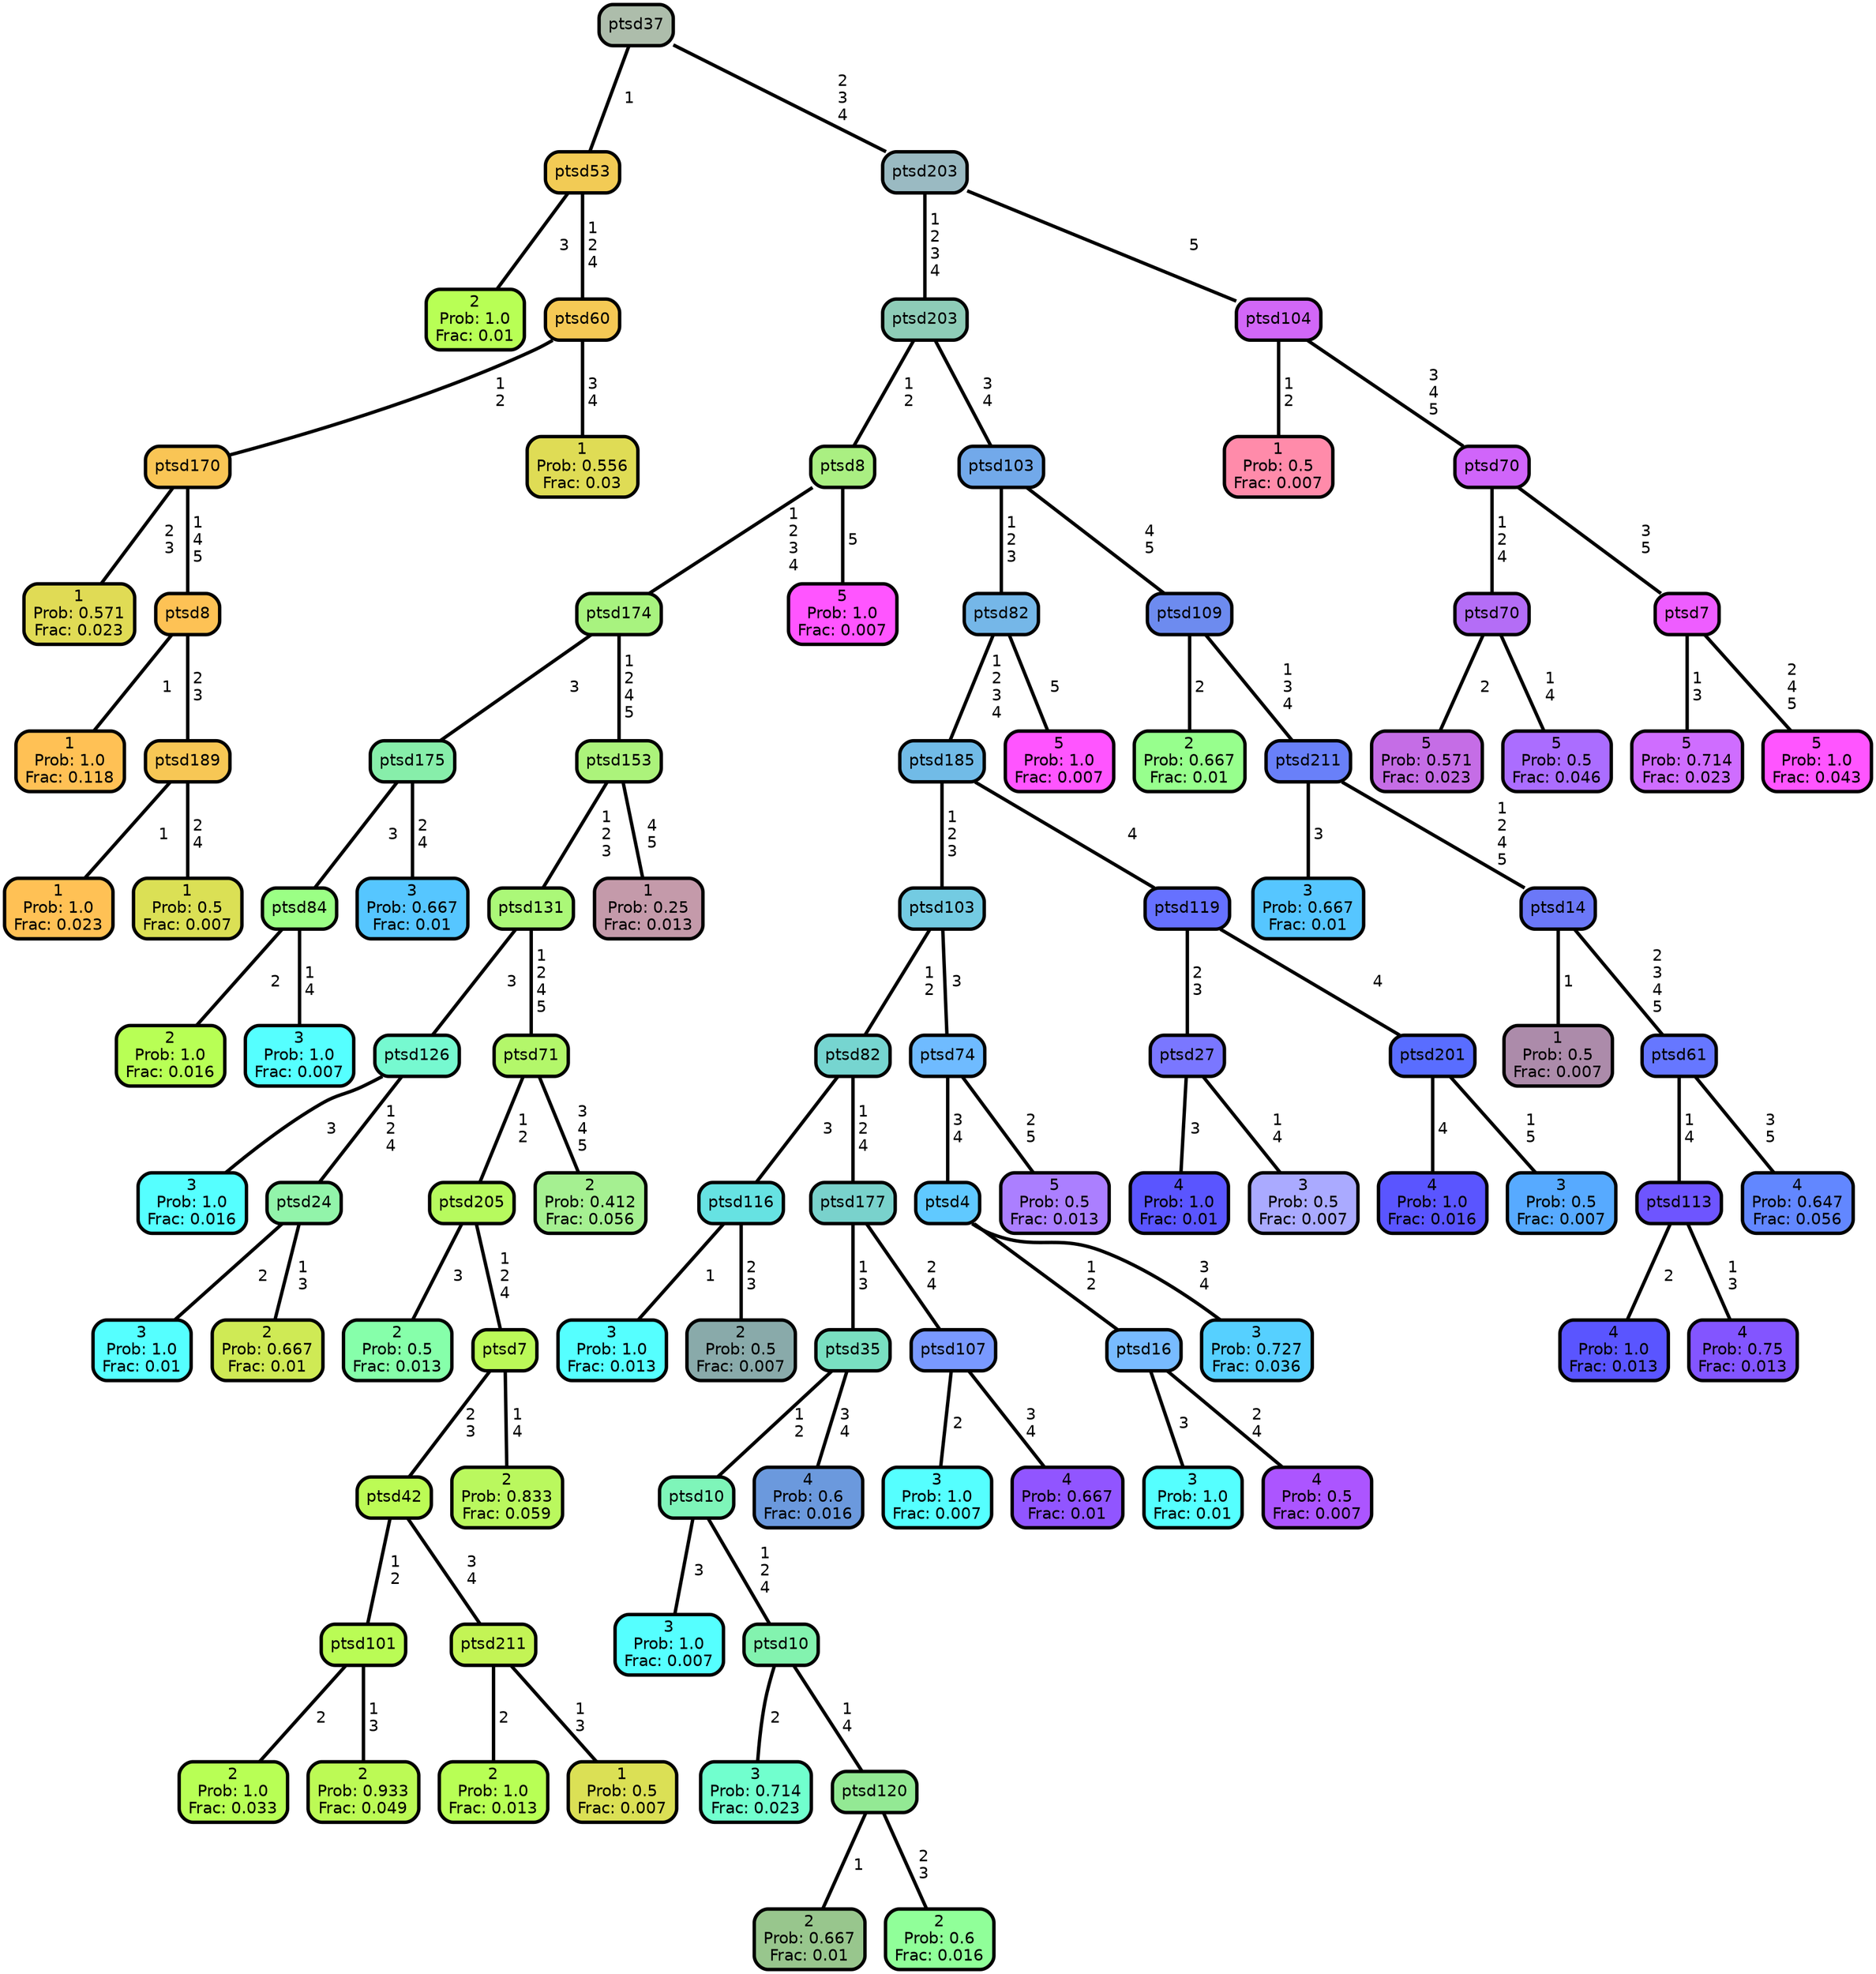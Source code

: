 graph Tree {
node [shape=box, style="filled, rounded",color="black",penwidth="3",fontcolor="black",                 fontname=helvetica] ;
graph [ranksep="0 equally", splines=straight,                 bgcolor=transparent, dpi=200] ;
edge [fontname=helvetica, color=black] ;
0 [label="2
Prob: 1.0
Frac: 0.01", fillcolor="#b8ff55"] ;
1 [label="ptsd53", fillcolor="#f2cb55"] ;
2 [label="1
Prob: 0.571
Frac: 0.023", fillcolor="#e0db55"] ;
3 [label="ptsd170", fillcolor="#f9c555"] ;
4 [label="1
Prob: 1.0
Frac: 0.118", fillcolor="#ffc155"] ;
5 [label="ptsd8", fillcolor="#fdc255"] ;
6 [label="1
Prob: 1.0
Frac: 0.023", fillcolor="#ffc155"] ;
7 [label="ptsd189", fillcolor="#f7c755"] ;
8 [label="1
Prob: 0.5
Frac: 0.007", fillcolor="#dbe055"] ;
9 [label="ptsd60", fillcolor="#f5c955"] ;
10 [label="1
Prob: 0.556
Frac: 0.03", fillcolor="#dfdc55"] ;
11 [label="ptsd37", fillcolor="#adbdab"] ;
12 [label="2
Prob: 1.0
Frac: 0.016", fillcolor="#b8ff55"] ;
13 [label="ptsd84", fillcolor="#9bff85"] ;
14 [label="3
Prob: 1.0
Frac: 0.007", fillcolor="#55ffff"] ;
15 [label="ptsd175", fillcolor="#87eeaa"] ;
16 [label="3
Prob: 0.667
Frac: 0.01", fillcolor="#56c6ff"] ;
17 [label="ptsd174", fillcolor="#a8f37f"] ;
18 [label="3
Prob: 1.0
Frac: 0.016", fillcolor="#55ffff"] ;
19 [label="ptsd126", fillcolor="#76f9d0"] ;
20 [label="3
Prob: 1.0
Frac: 0.01", fillcolor="#55ffff"] ;
21 [label="ptsd24", fillcolor="#92f4aa"] ;
22 [label="2
Prob: 0.667
Frac: 0.01", fillcolor="#cfea55"] ;
23 [label="ptsd131", fillcolor="#abf878"] ;
24 [label="2
Prob: 0.5
Frac: 0.013", fillcolor="#86ffaa"] ;
25 [label="ptsd205", fillcolor="#b7fa5e"] ;
26 [label="2
Prob: 1.0
Frac: 0.033", fillcolor="#b8ff55"] ;
27 [label="ptsd101", fillcolor="#bafc55"] ;
28 [label="2
Prob: 0.933
Frac: 0.049", fillcolor="#bcfa55"] ;
29 [label="ptsd42", fillcolor="#bcfb55"] ;
30 [label="2
Prob: 1.0
Frac: 0.013", fillcolor="#b8ff55"] ;
31 [label="ptsd211", fillcolor="#c3f455"] ;
32 [label="1
Prob: 0.5
Frac: 0.007", fillcolor="#dbe055"] ;
33 [label="ptsd7", fillcolor="#bbf958"] ;
34 [label="2
Prob: 0.833
Frac: 0.059", fillcolor="#baf85e"] ;
35 [label="ptsd71", fillcolor="#b3f76a"] ;
36 [label="2
Prob: 0.412
Frac: 0.056", fillcolor="#a5f091"] ;
37 [label="ptsd153", fillcolor="#acf37b"] ;
38 [label="1
Prob: 0.25
Frac: 0.013", fillcolor="#c49aaa"] ;
39 [label="ptsd8", fillcolor="#aaef82"] ;
40 [label="5
Prob: 1.0
Frac: 0.007", fillcolor="#ff55ff"] ;
41 [label="ptsd203", fillcolor="#8eccb7"] ;
42 [label="3
Prob: 1.0
Frac: 0.013", fillcolor="#55ffff"] ;
43 [label="ptsd116", fillcolor="#66e2e2"] ;
44 [label="2
Prob: 0.5
Frac: 0.007", fillcolor="#89aaaa"] ;
45 [label="ptsd82", fillcolor="#76d5d0"] ;
46 [label="3
Prob: 1.0
Frac: 0.007", fillcolor="#55ffff"] ;
47 [label="ptsd10", fillcolor="#7ef5b9"] ;
48 [label="3
Prob: 0.714
Frac: 0.023", fillcolor="#71ffce"] ;
49 [label="ptsd10", fillcolor="#83f3af"] ;
50 [label="2
Prob: 0.667
Frac: 0.01", fillcolor="#98c68d"] ;
51 [label="ptsd120", fillcolor="#93e994"] ;
52 [label="2
Prob: 0.6
Frac: 0.016", fillcolor="#90ff99"] ;
53 [label="ptsd35", fillcolor="#79e0c1"] ;
54 [label="4
Prob: 0.6
Frac: 0.016", fillcolor="#6b99dd"] ;
55 [label="ptsd177", fillcolor="#79d2cc"] ;
56 [label="3
Prob: 1.0
Frac: 0.007", fillcolor="#55ffff"] ;
57 [label="ptsd107", fillcolor="#7999ff"] ;
58 [label="4
Prob: 0.667
Frac: 0.01", fillcolor="#9155ff"] ;
59 [label="ptsd103", fillcolor="#73cbe2"] ;
60 [label="3
Prob: 1.0
Frac: 0.01", fillcolor="#55ffff"] ;
61 [label="ptsd16", fillcolor="#78bbff"] ;
62 [label="4
Prob: 0.5
Frac: 0.007", fillcolor="#ac55ff"] ;
63 [label="ptsd4", fillcolor="#60c9ff"] ;
64 [label="3
Prob: 0.727
Frac: 0.036", fillcolor="#56d0ff"] ;
65 [label="ptsd74", fillcolor="#6fbbff"] ;
66 [label="5
Prob: 0.5
Frac: 0.013", fillcolor="#ab7fff"] ;
67 [label="ptsd185", fillcolor="#71bbe7"] ;
68 [label="4
Prob: 1.0
Frac: 0.01", fillcolor="#5a55ff"] ;
69 [label="ptsd27", fillcolor="#7a77ff"] ;
70 [label="3
Prob: 0.5
Frac: 0.007", fillcolor="#aaaaff"] ;
71 [label="ptsd119", fillcolor="#6671ff"] ;
72 [label="4
Prob: 1.0
Frac: 0.016", fillcolor="#5a55ff"] ;
73 [label="ptsd201", fillcolor="#596dff"] ;
74 [label="3
Prob: 0.5
Frac: 0.007", fillcolor="#57aaff"] ;
75 [label="ptsd82", fillcolor="#75b7e8"] ;
76 [label="5
Prob: 1.0
Frac: 0.007", fillcolor="#ff55ff"] ;
77 [label="ptsd103", fillcolor="#72a9ea"] ;
78 [label="2
Prob: 0.667
Frac: 0.01", fillcolor="#97ff8d"] ;
79 [label="ptsd109", fillcolor="#6d8bef"] ;
80 [label="3
Prob: 0.667
Frac: 0.01", fillcolor="#56c6ff"] ;
81 [label="ptsd211", fillcolor="#6980f9"] ;
82 [label="1
Prob: 0.5
Frac: 0.007", fillcolor="#ac8baa"] ;
83 [label="ptsd14", fillcolor="#6b78f8"] ;
84 [label="4
Prob: 1.0
Frac: 0.013", fillcolor="#5a55ff"] ;
85 [label="ptsd113", fillcolor="#6e55ff"] ;
86 [label="4
Prob: 0.75
Frac: 0.013", fillcolor="#8355ff"] ;
87 [label="ptsd61", fillcolor="#6677ff"] ;
88 [label="4
Prob: 0.647
Frac: 0.056", fillcolor="#6287ff"] ;
89 [label="ptsd203", fillcolor="#9abac2"] ;
90 [label="1
Prob: 0.5
Frac: 0.007", fillcolor="#ff8baa"] ;
91 [label="ptsd104", fillcolor="#d267f7"] ;
92 [label="5
Prob: 0.571
Frac: 0.023", fillcolor="#c56de6"] ;
93 [label="ptsd70", fillcolor="#b46df6"] ;
94 [label="5
Prob: 0.5
Frac: 0.046", fillcolor="#ab6dff"] ;
95 [label="ptsd70", fillcolor="#d065fa"] ;
96 [label="5
Prob: 0.714
Frac: 0.023", fillcolor="#cf6dff"] ;
97 [label="ptsd7", fillcolor="#ee5dff"] ;
98 [label="5
Prob: 1.0
Frac: 0.043", fillcolor="#ff55ff"] ;
1 -- 0 [label=" 3",penwidth=3] ;
1 -- 9 [label=" 1\n 2\n 4",penwidth=3] ;
3 -- 2 [label=" 2\n 3",penwidth=3] ;
3 -- 5 [label=" 1\n 4\n 5",penwidth=3] ;
5 -- 4 [label=" 1",penwidth=3] ;
5 -- 7 [label=" 2\n 3",penwidth=3] ;
7 -- 6 [label=" 1",penwidth=3] ;
7 -- 8 [label=" 2\n 4",penwidth=3] ;
9 -- 3 [label=" 1\n 2",penwidth=3] ;
9 -- 10 [label=" 3\n 4",penwidth=3] ;
11 -- 1 [label=" 1",penwidth=3] ;
11 -- 89 [label=" 2\n 3\n 4",penwidth=3] ;
13 -- 12 [label=" 2",penwidth=3] ;
13 -- 14 [label=" 1\n 4",penwidth=3] ;
15 -- 13 [label=" 3",penwidth=3] ;
15 -- 16 [label=" 2\n 4",penwidth=3] ;
17 -- 15 [label=" 3",penwidth=3] ;
17 -- 37 [label=" 1\n 2\n 4\n 5",penwidth=3] ;
19 -- 18 [label=" 3",penwidth=3] ;
19 -- 21 [label=" 1\n 2\n 4",penwidth=3] ;
21 -- 20 [label=" 2",penwidth=3] ;
21 -- 22 [label=" 1\n 3",penwidth=3] ;
23 -- 19 [label=" 3",penwidth=3] ;
23 -- 35 [label=" 1\n 2\n 4\n 5",penwidth=3] ;
25 -- 24 [label=" 3",penwidth=3] ;
25 -- 33 [label=" 1\n 2\n 4",penwidth=3] ;
27 -- 26 [label=" 2",penwidth=3] ;
27 -- 28 [label=" 1\n 3",penwidth=3] ;
29 -- 27 [label=" 1\n 2",penwidth=3] ;
29 -- 31 [label=" 3\n 4",penwidth=3] ;
31 -- 30 [label=" 2",penwidth=3] ;
31 -- 32 [label=" 1\n 3",penwidth=3] ;
33 -- 29 [label=" 2\n 3",penwidth=3] ;
33 -- 34 [label=" 1\n 4",penwidth=3] ;
35 -- 25 [label=" 1\n 2",penwidth=3] ;
35 -- 36 [label=" 3\n 4\n 5",penwidth=3] ;
37 -- 23 [label=" 1\n 2\n 3",penwidth=3] ;
37 -- 38 [label=" 4\n 5",penwidth=3] ;
39 -- 17 [label=" 1\n 2\n 3\n 4",penwidth=3] ;
39 -- 40 [label=" 5",penwidth=3] ;
41 -- 39 [label=" 1\n 2",penwidth=3] ;
41 -- 77 [label=" 3\n 4",penwidth=3] ;
43 -- 42 [label=" 1",penwidth=3] ;
43 -- 44 [label=" 2\n 3",penwidth=3] ;
45 -- 43 [label=" 3",penwidth=3] ;
45 -- 55 [label=" 1\n 2\n 4",penwidth=3] ;
47 -- 46 [label=" 3",penwidth=3] ;
47 -- 49 [label=" 1\n 2\n 4",penwidth=3] ;
49 -- 48 [label=" 2",penwidth=3] ;
49 -- 51 [label=" 1\n 4",penwidth=3] ;
51 -- 50 [label=" 1",penwidth=3] ;
51 -- 52 [label=" 2\n 3",penwidth=3] ;
53 -- 47 [label=" 1\n 2",penwidth=3] ;
53 -- 54 [label=" 3\n 4",penwidth=3] ;
55 -- 53 [label=" 1\n 3",penwidth=3] ;
55 -- 57 [label=" 2\n 4",penwidth=3] ;
57 -- 56 [label=" 2",penwidth=3] ;
57 -- 58 [label=" 3\n 4",penwidth=3] ;
59 -- 45 [label=" 1\n 2",penwidth=3] ;
59 -- 65 [label=" 3",penwidth=3] ;
61 -- 60 [label=" 3",penwidth=3] ;
61 -- 62 [label=" 2\n 4",penwidth=3] ;
63 -- 61 [label=" 1\n 2",penwidth=3] ;
63 -- 64 [label=" 3\n 4",penwidth=3] ;
65 -- 63 [label=" 3\n 4",penwidth=3] ;
65 -- 66 [label=" 2\n 5",penwidth=3] ;
67 -- 59 [label=" 1\n 2\n 3",penwidth=3] ;
67 -- 71 [label=" 4",penwidth=3] ;
69 -- 68 [label=" 3",penwidth=3] ;
69 -- 70 [label=" 1\n 4",penwidth=3] ;
71 -- 69 [label=" 2\n 3",penwidth=3] ;
71 -- 73 [label=" 4",penwidth=3] ;
73 -- 72 [label=" 4",penwidth=3] ;
73 -- 74 [label=" 1\n 5",penwidth=3] ;
75 -- 67 [label=" 1\n 2\n 3\n 4",penwidth=3] ;
75 -- 76 [label=" 5",penwidth=3] ;
77 -- 75 [label=" 1\n 2\n 3",penwidth=3] ;
77 -- 79 [label=" 4\n 5",penwidth=3] ;
79 -- 78 [label=" 2",penwidth=3] ;
79 -- 81 [label=" 1\n 3\n 4",penwidth=3] ;
81 -- 80 [label=" 3",penwidth=3] ;
81 -- 83 [label=" 1\n 2\n 4\n 5",penwidth=3] ;
83 -- 82 [label=" 1",penwidth=3] ;
83 -- 87 [label=" 2\n 3\n 4\n 5",penwidth=3] ;
85 -- 84 [label=" 2",penwidth=3] ;
85 -- 86 [label=" 1\n 3",penwidth=3] ;
87 -- 85 [label=" 1\n 4",penwidth=3] ;
87 -- 88 [label=" 3\n 5",penwidth=3] ;
89 -- 41 [label=" 1\n 2\n 3\n 4",penwidth=3] ;
89 -- 91 [label=" 5",penwidth=3] ;
91 -- 90 [label=" 1\n 2",penwidth=3] ;
91 -- 95 [label=" 3\n 4\n 5",penwidth=3] ;
93 -- 92 [label=" 2",penwidth=3] ;
93 -- 94 [label=" 1\n 4",penwidth=3] ;
95 -- 93 [label=" 1\n 2\n 4",penwidth=3] ;
95 -- 97 [label=" 3\n 5",penwidth=3] ;
97 -- 96 [label=" 1\n 3",penwidth=3] ;
97 -- 98 [label=" 2\n 4\n 5",penwidth=3] ;
{rank = same;}}